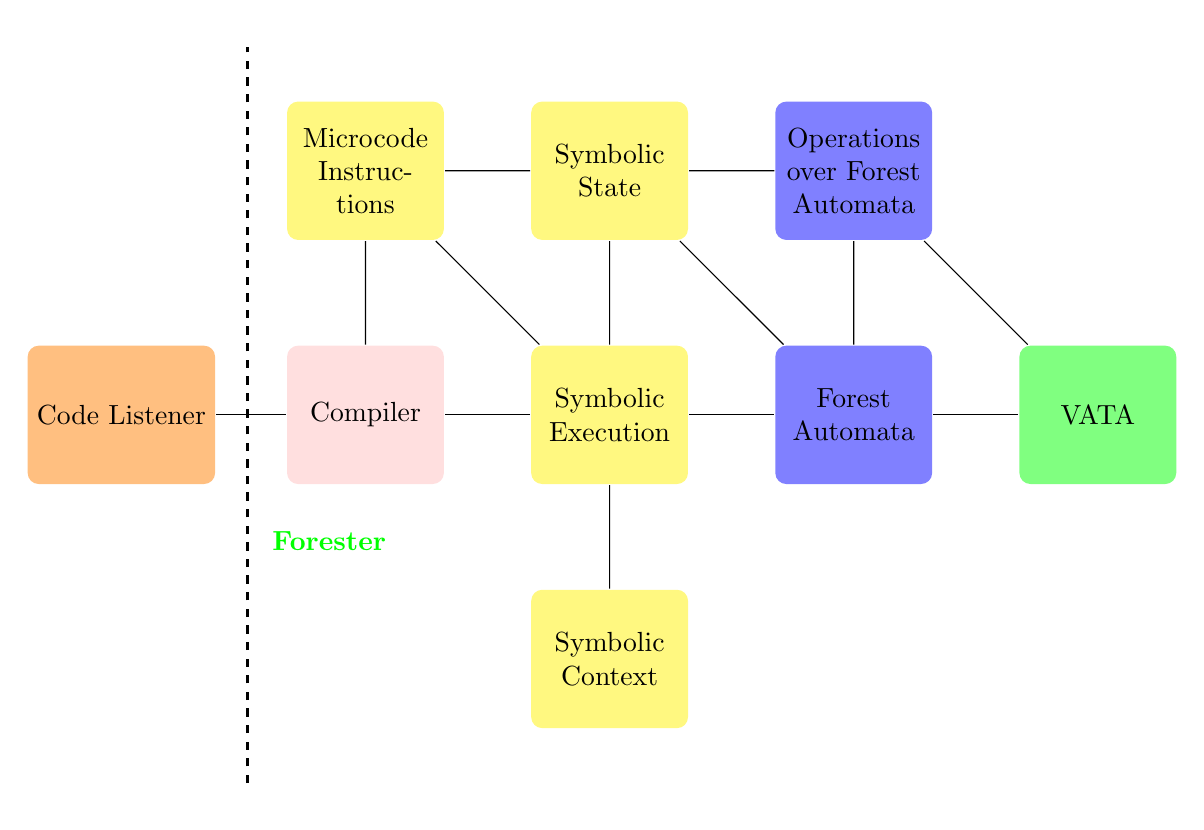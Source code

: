 \begin{tikzpicture}[
  scale=0.8,
  node distance = 3.1cm,
  block_cl/.style={rectangle, text centered, rounded corners, thick, fill=orange!50,
    minimum height = 5em, minimum width = 3em},
  block_compiler/.style={rectangle, text centered, rounded corners, thick, fill=pink!50,
    minimum height = 5em, minimum width = 3em, text width = 5em},
  block_symex/.style={rectangle, text centered, rounded corners, thick, fill=yellow!50,
    minimum height = 5em, minimum width = 3em, text width = 5em},
  block_fa/.style={rectangle, text centered, rounded corners, thick, fill=blue!50,
    minimum height = 5em, minimum width = 3em, text width = 5em},
  block_ta/.style={rectangle, text centered, rounded corners, thick, fill=green!50,
    minimum height = 5em, minimum width = 3em, text width = 5em},
  line/.style={draw, -}
  ]

\node [block_cl] (cl) {Code Listener};
\node [block_compiler, right of=cl] (compiler) {Compiler};
\node [block_symex, above of=compiler] (microcode) {Microcode Instructions};
\node [block_symex, right of=compiler] (symex) {Symbolic Execution};
\node [block_symex, above of=symex] (symstate) {Symbolic State};
\node [block_symex, below of=symex] (symcnt) {Symbolic Context};

\node [block_fa, right of=symex] (fa) {Forest Automata};
\node [block_fa, above of=fa] (faop) {Operations over Forest Automata};

\node [block_ta, right of=fa] (ta) {VATA};

\path [line] (cl) -- (compiler);
\path [line] (microcode) -- (compiler);
\path [line] (symex) -- (compiler);
\path [line] (symex) -- (symstate);
\path [line] (symex) -- (symcnt);
\path [line] (symex) -- (fa);
\path [line] (symstate) -- (fa);
\path [line] (microcode) -- (symex);
\path [line] (fa) -- (faop);
\path [line] (fa) -- (ta);
\path [line] (symstate) -- (faop);
\path [line] (faop) -- (ta);
\path [line] (microcode) -- (symstate);

\node (LeftFAStart) at(2,-6) {};
\node (RightFAStart) at(2,6) {};
\draw [dashed, line width = 1pt] (LeftFAStart) -- (RightFAStart);
\node (Input) at(3.3,-2) {\textcolor{green}{\textbf{Forester}}};

\end{tikzpicture}

